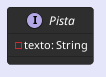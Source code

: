 @startuml

!theme reddress-darkblue
skinparam BackgroundColor lavender
skinparam ArrowColor black
skinparam ArrowThickness 1.0
skinparam RoundCorner 7
skinparam ClassAttributeFontColor FFFFFF
skinparam ClassFontSize 12
skinparam ArrowFontColor black

Interface Pista{

    - texto: String
}

@enduml